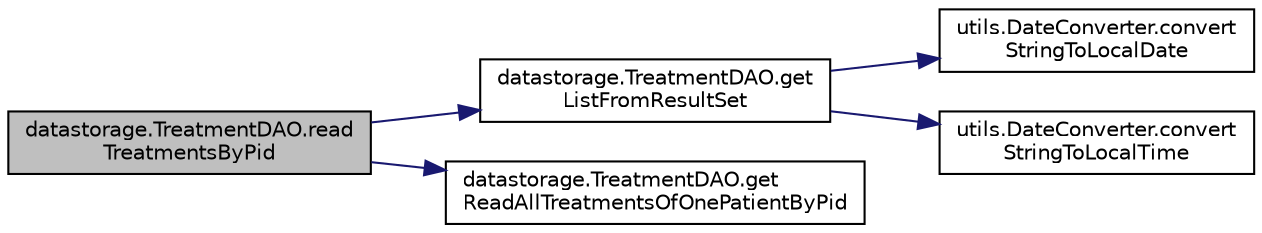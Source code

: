 digraph "datastorage.TreatmentDAO.readTreatmentsByPid"
{
 // LATEX_PDF_SIZE
  edge [fontname="Helvetica",fontsize="10",labelfontname="Helvetica",labelfontsize="10"];
  node [fontname="Helvetica",fontsize="10",shape=record];
  rankdir="LR";
  Node1 [label="datastorage.TreatmentDAO.read\lTreatmentsByPid",height=0.2,width=0.4,color="black", fillcolor="grey75", style="filled", fontcolor="black",tooltip=" "];
  Node1 -> Node2 [color="midnightblue",fontsize="10",style="solid",fontname="Helvetica"];
  Node2 [label="datastorage.TreatmentDAO.get\lListFromResultSet",height=0.2,width=0.4,color="black", fillcolor="white", style="filled",URL="$classdatastorage_1_1_treatment_d_a_o.html#a28f1b34ed22236e03887a08f2ca59363",tooltip=" "];
  Node2 -> Node3 [color="midnightblue",fontsize="10",style="solid",fontname="Helvetica"];
  Node3 [label="utils.DateConverter.convert\lStringToLocalDate",height=0.2,width=0.4,color="black", fillcolor="white", style="filled",URL="$classutils_1_1_date_converter.html#a1cf1a44e9c92819eea72a43f9551241f",tooltip=" "];
  Node2 -> Node4 [color="midnightblue",fontsize="10",style="solid",fontname="Helvetica"];
  Node4 [label="utils.DateConverter.convert\lStringToLocalTime",height=0.2,width=0.4,color="black", fillcolor="white", style="filled",URL="$classutils_1_1_date_converter.html#ab41561bd0869c95c0d4046ba2dee7ab2",tooltip=" "];
  Node1 -> Node5 [color="midnightblue",fontsize="10",style="solid",fontname="Helvetica"];
  Node5 [label="datastorage.TreatmentDAO.get\lReadAllTreatmentsOfOnePatientByPid",height=0.2,width=0.4,color="black", fillcolor="white", style="filled",URL="$classdatastorage_1_1_treatment_d_a_o.html#a039d9dbb6d0182fb69e8a90341e54d83",tooltip=" "];
}

